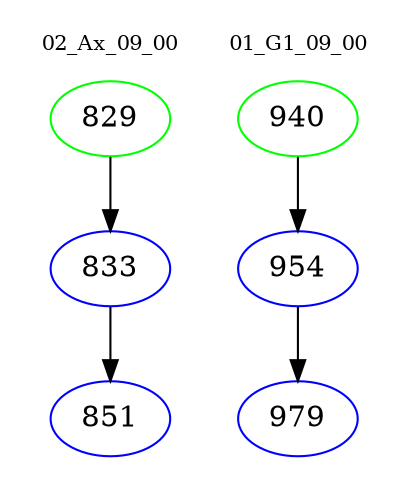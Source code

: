 digraph{
subgraph cluster_0 {
color = white
label = "02_Ax_09_00";
fontsize=10;
T0_829 [label="829", color="green"]
T0_829 -> T0_833 [color="black"]
T0_833 [label="833", color="blue"]
T0_833 -> T0_851 [color="black"]
T0_851 [label="851", color="blue"]
}
subgraph cluster_1 {
color = white
label = "01_G1_09_00";
fontsize=10;
T1_940 [label="940", color="green"]
T1_940 -> T1_954 [color="black"]
T1_954 [label="954", color="blue"]
T1_954 -> T1_979 [color="black"]
T1_979 [label="979", color="blue"]
}
}
